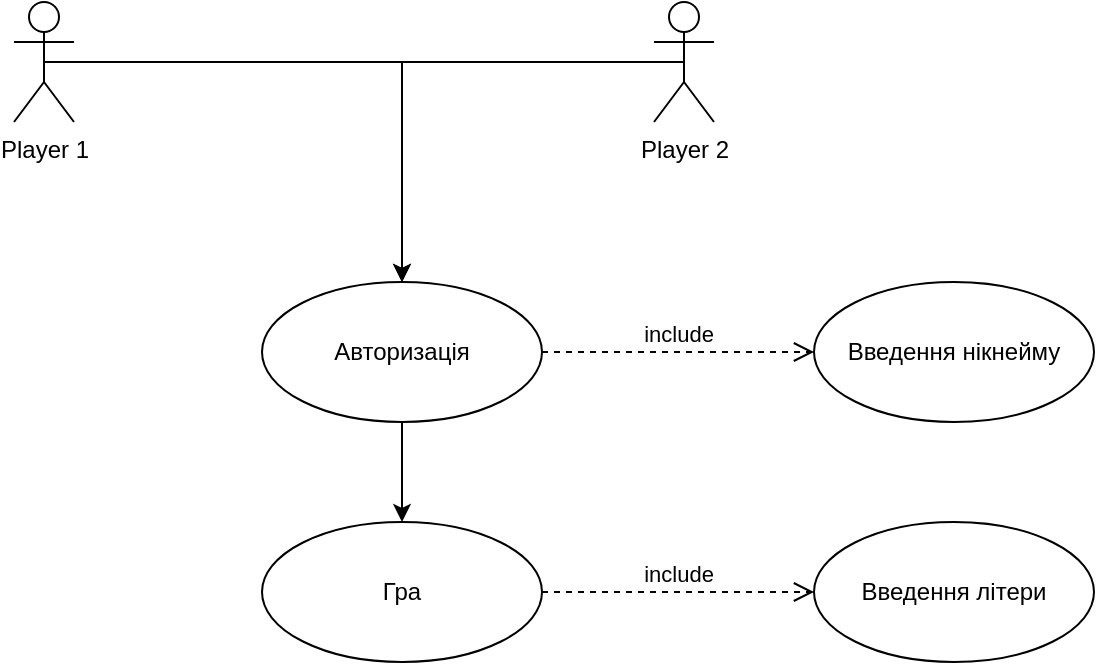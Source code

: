 <mxfile version="21.2.1" type="device">
  <diagram name="Страница 1" id="XF2SdIOlBt_0Sz9FLaeO">
    <mxGraphModel dx="989" dy="521" grid="0" gridSize="10" guides="1" tooltips="1" connect="1" arrows="1" fold="1" page="1" pageScale="1" pageWidth="827" pageHeight="1169" math="0" shadow="0">
      <root>
        <mxCell id="0" />
        <mxCell id="1" parent="0" />
        <mxCell id="oDlsjkAv-pd_ToY8XhZJ-1" style="edgeStyle=orthogonalEdgeStyle;rounded=0;orthogonalLoop=1;jettySize=auto;html=1;exitX=0.5;exitY=0.5;exitDx=0;exitDy=0;exitPerimeter=0;entryX=0.5;entryY=0;entryDx=0;entryDy=0;" edge="1" parent="1" source="oDlsjkAv-pd_ToY8XhZJ-2" target="oDlsjkAv-pd_ToY8XhZJ-6">
          <mxGeometry relative="1" as="geometry" />
        </mxCell>
        <mxCell id="oDlsjkAv-pd_ToY8XhZJ-2" value="Player 1" style="shape=umlActor;verticalLabelPosition=bottom;verticalAlign=top;html=1;" vertex="1" parent="1">
          <mxGeometry x="220" y="220" width="30" height="60" as="geometry" />
        </mxCell>
        <mxCell id="oDlsjkAv-pd_ToY8XhZJ-3" style="edgeStyle=orthogonalEdgeStyle;rounded=0;orthogonalLoop=1;jettySize=auto;html=1;exitX=0.5;exitY=0.5;exitDx=0;exitDy=0;exitPerimeter=0;" edge="1" parent="1" source="oDlsjkAv-pd_ToY8XhZJ-4" target="oDlsjkAv-pd_ToY8XhZJ-6">
          <mxGeometry relative="1" as="geometry" />
        </mxCell>
        <mxCell id="oDlsjkAv-pd_ToY8XhZJ-4" value="Player 2" style="shape=umlActor;verticalLabelPosition=bottom;verticalAlign=top;html=1;" vertex="1" parent="1">
          <mxGeometry x="540" y="220" width="30" height="60" as="geometry" />
        </mxCell>
        <mxCell id="oDlsjkAv-pd_ToY8XhZJ-5" style="edgeStyle=orthogonalEdgeStyle;rounded=0;orthogonalLoop=1;jettySize=auto;html=1;exitX=0.5;exitY=1;exitDx=0;exitDy=0;" edge="1" parent="1" source="oDlsjkAv-pd_ToY8XhZJ-6" target="oDlsjkAv-pd_ToY8XhZJ-7">
          <mxGeometry relative="1" as="geometry" />
        </mxCell>
        <mxCell id="oDlsjkAv-pd_ToY8XhZJ-6" value="Авторизація" style="ellipse;whiteSpace=wrap;html=1;" vertex="1" parent="1">
          <mxGeometry x="344" y="360" width="140" height="70" as="geometry" />
        </mxCell>
        <mxCell id="oDlsjkAv-pd_ToY8XhZJ-7" value="Гра" style="ellipse;whiteSpace=wrap;html=1;" vertex="1" parent="1">
          <mxGeometry x="344" y="480" width="140" height="70" as="geometry" />
        </mxCell>
        <mxCell id="oDlsjkAv-pd_ToY8XhZJ-8" value="Введення літери" style="ellipse;whiteSpace=wrap;html=1;" vertex="1" parent="1">
          <mxGeometry x="620" y="480" width="140" height="70" as="geometry" />
        </mxCell>
        <mxCell id="oDlsjkAv-pd_ToY8XhZJ-9" value="include" style="html=1;verticalAlign=bottom;endArrow=open;dashed=1;endSize=8;edgeStyle=elbowEdgeStyle;elbow=vertical;curved=0;rounded=0;" edge="1" parent="1" source="oDlsjkAv-pd_ToY8XhZJ-7" target="oDlsjkAv-pd_ToY8XhZJ-8">
          <mxGeometry relative="1" as="geometry">
            <mxPoint x="450" y="380" as="sourcePoint" />
            <mxPoint x="370" y="380" as="targetPoint" />
          </mxGeometry>
        </mxCell>
        <mxCell id="oDlsjkAv-pd_ToY8XhZJ-10" value="Введення нікнейму" style="ellipse;whiteSpace=wrap;html=1;" vertex="1" parent="1">
          <mxGeometry x="620" y="360" width="140" height="70" as="geometry" />
        </mxCell>
        <mxCell id="oDlsjkAv-pd_ToY8XhZJ-11" value="include" style="html=1;verticalAlign=bottom;endArrow=open;dashed=1;endSize=8;edgeStyle=elbowEdgeStyle;elbow=vertical;curved=0;rounded=0;" edge="1" parent="1" source="oDlsjkAv-pd_ToY8XhZJ-6" target="oDlsjkAv-pd_ToY8XhZJ-10">
          <mxGeometry relative="1" as="geometry">
            <mxPoint x="494" y="525" as="sourcePoint" />
            <mxPoint x="630" y="525" as="targetPoint" />
          </mxGeometry>
        </mxCell>
      </root>
    </mxGraphModel>
  </diagram>
</mxfile>

